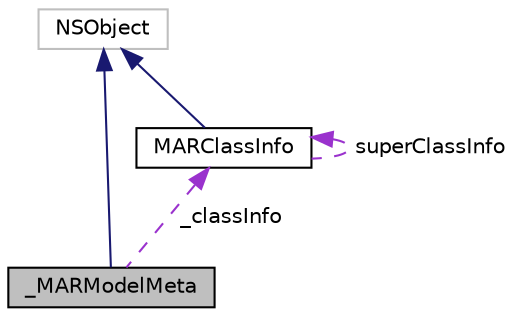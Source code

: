 digraph "_MARModelMeta"
{
  edge [fontname="Helvetica",fontsize="10",labelfontname="Helvetica",labelfontsize="10"];
  node [fontname="Helvetica",fontsize="10",shape=record];
  Node2 [label="_MARModelMeta",height=0.2,width=0.4,color="black", fillcolor="grey75", style="filled", fontcolor="black"];
  Node3 -> Node2 [dir="back",color="midnightblue",fontsize="10",style="solid"];
  Node3 [label="NSObject",height=0.2,width=0.4,color="grey75", fillcolor="white", style="filled"];
  Node4 -> Node2 [dir="back",color="darkorchid3",fontsize="10",style="dashed",label=" _classInfo" ];
  Node4 [label="MARClassInfo",height=0.2,width=0.4,color="black", fillcolor="white", style="filled",URL="$interface_m_a_r_class_info.html"];
  Node3 -> Node4 [dir="back",color="midnightblue",fontsize="10",style="solid"];
  Node4 -> Node4 [dir="back",color="darkorchid3",fontsize="10",style="dashed",label=" superClassInfo" ];
}
